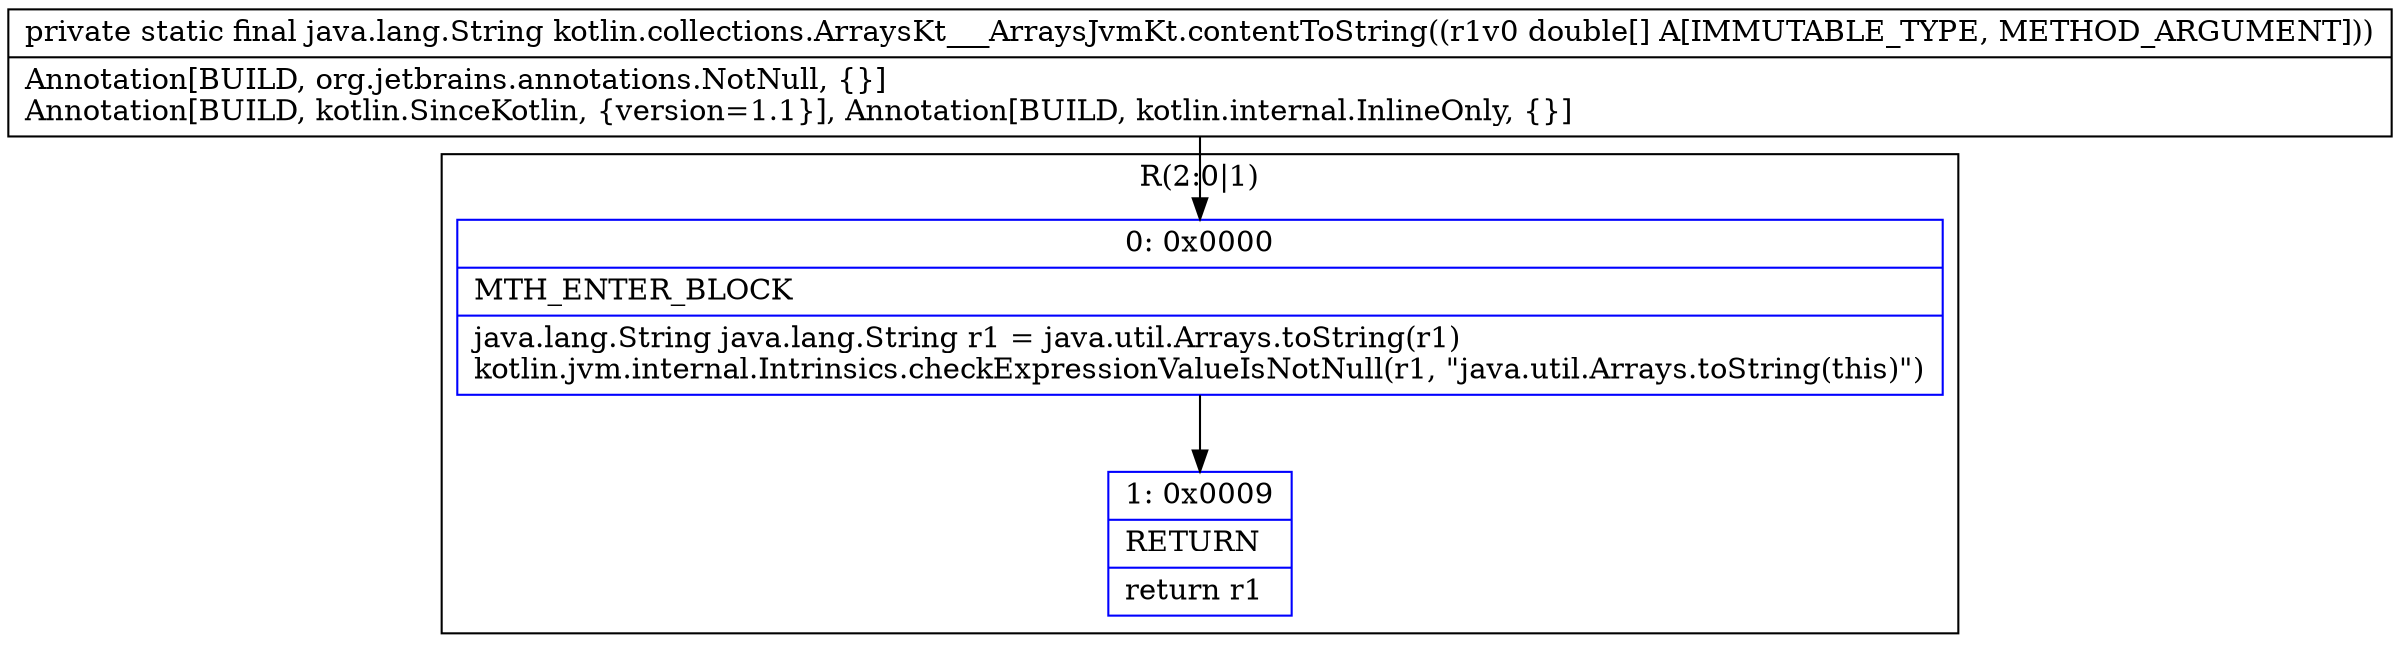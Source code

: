 digraph "CFG forkotlin.collections.ArraysKt___ArraysJvmKt.contentToString([D)Ljava\/lang\/String;" {
subgraph cluster_Region_2003466879 {
label = "R(2:0|1)";
node [shape=record,color=blue];
Node_0 [shape=record,label="{0\:\ 0x0000|MTH_ENTER_BLOCK\l|java.lang.String java.lang.String r1 = java.util.Arrays.toString(r1)\lkotlin.jvm.internal.Intrinsics.checkExpressionValueIsNotNull(r1, \"java.util.Arrays.toString(this)\")\l}"];
Node_1 [shape=record,label="{1\:\ 0x0009|RETURN\l|return r1\l}"];
}
MethodNode[shape=record,label="{private static final java.lang.String kotlin.collections.ArraysKt___ArraysJvmKt.contentToString((r1v0 double[] A[IMMUTABLE_TYPE, METHOD_ARGUMENT]))  | Annotation[BUILD, org.jetbrains.annotations.NotNull, \{\}]\lAnnotation[BUILD, kotlin.SinceKotlin, \{version=1.1\}], Annotation[BUILD, kotlin.internal.InlineOnly, \{\}]\l}"];
MethodNode -> Node_0;
Node_0 -> Node_1;
}


